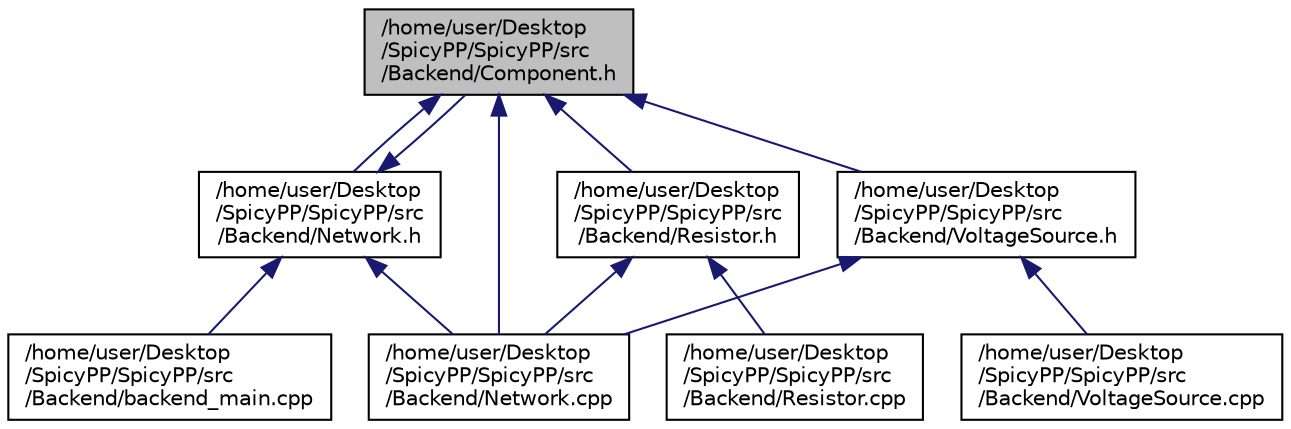 digraph "/home/user/Desktop/SpicyPP/SpicyPP/src/Backend/Component.h"
{
  edge [fontname="Helvetica",fontsize="10",labelfontname="Helvetica",labelfontsize="10"];
  node [fontname="Helvetica",fontsize="10",shape=record];
  Node9 [label="/home/user/Desktop\l/SpicyPP/SpicyPP/src\l/Backend/Component.h",height=0.2,width=0.4,color="black", fillcolor="grey75", style="filled", fontcolor="black"];
  Node9 -> Node10 [dir="back",color="midnightblue",fontsize="10",style="solid",fontname="Helvetica"];
  Node10 [label="/home/user/Desktop\l/SpicyPP/SpicyPP/src\l/Backend/Network.h",height=0.2,width=0.4,color="black", fillcolor="white", style="filled",URL="$Network_8h.html"];
  Node10 -> Node11 [dir="back",color="midnightblue",fontsize="10",style="solid",fontname="Helvetica"];
  Node11 [label="/home/user/Desktop\l/SpicyPP/SpicyPP/src\l/Backend/backend_main.cpp",height=0.2,width=0.4,color="black", fillcolor="white", style="filled",URL="$backend__main_8cpp.html"];
  Node10 -> Node9 [dir="back",color="midnightblue",fontsize="10",style="solid",fontname="Helvetica"];
  Node10 -> Node12 [dir="back",color="midnightblue",fontsize="10",style="solid",fontname="Helvetica"];
  Node12 [label="/home/user/Desktop\l/SpicyPP/SpicyPP/src\l/Backend/Network.cpp",height=0.2,width=0.4,color="black", fillcolor="white", style="filled",URL="$Network_8cpp.html"];
  Node9 -> Node13 [dir="back",color="midnightblue",fontsize="10",style="solid",fontname="Helvetica"];
  Node13 [label="/home/user/Desktop\l/SpicyPP/SpicyPP/src\l/Backend/Resistor.h",height=0.2,width=0.4,color="black", fillcolor="white", style="filled",URL="$Resistor_8h.html"];
  Node13 -> Node12 [dir="back",color="midnightblue",fontsize="10",style="solid",fontname="Helvetica"];
  Node13 -> Node14 [dir="back",color="midnightblue",fontsize="10",style="solid",fontname="Helvetica"];
  Node14 [label="/home/user/Desktop\l/SpicyPP/SpicyPP/src\l/Backend/Resistor.cpp",height=0.2,width=0.4,color="black", fillcolor="white", style="filled",URL="$Resistor_8cpp.html"];
  Node9 -> Node15 [dir="back",color="midnightblue",fontsize="10",style="solid",fontname="Helvetica"];
  Node15 [label="/home/user/Desktop\l/SpicyPP/SpicyPP/src\l/Backend/VoltageSource.h",height=0.2,width=0.4,color="black", fillcolor="white", style="filled",URL="$VoltageSource_8h.html"];
  Node15 -> Node12 [dir="back",color="midnightblue",fontsize="10",style="solid",fontname="Helvetica"];
  Node15 -> Node16 [dir="back",color="midnightblue",fontsize="10",style="solid",fontname="Helvetica"];
  Node16 [label="/home/user/Desktop\l/SpicyPP/SpicyPP/src\l/Backend/VoltageSource.cpp",height=0.2,width=0.4,color="black", fillcolor="white", style="filled",URL="$VoltageSource_8cpp.html"];
  Node9 -> Node12 [dir="back",color="midnightblue",fontsize="10",style="solid",fontname="Helvetica"];
}
